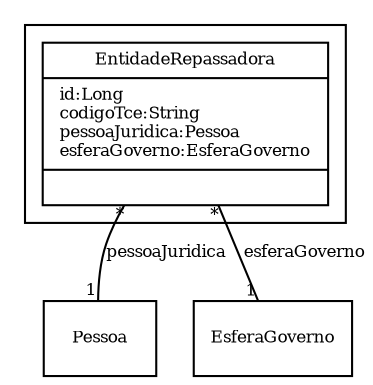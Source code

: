digraph G{
fontname = "Times-Roman"
fontsize = 8

node [
        fontname = "Times-Roman"
        fontsize = 8
        shape = "record"
]

edge [
        fontname = "Times-Roman"
        fontsize = 8
]

subgraph clusterENTIDADE_CONCEDENTE
{
EntidadeRepassadora [label = "{EntidadeRepassadora|id:Long\lcodigoTce:String\lpessoaJuridica:Pessoa\lesferaGoverno:EsferaGoverno\l|\l}"]
}
edge [arrowhead = "none" headlabel = "1" taillabel = "*"] EntidadeRepassadora -> Pessoa [label = "pessoaJuridica"]
edge [arrowhead = "none" headlabel = "1" taillabel = "*"] EntidadeRepassadora -> EsferaGoverno [label = "esferaGoverno"]
}
